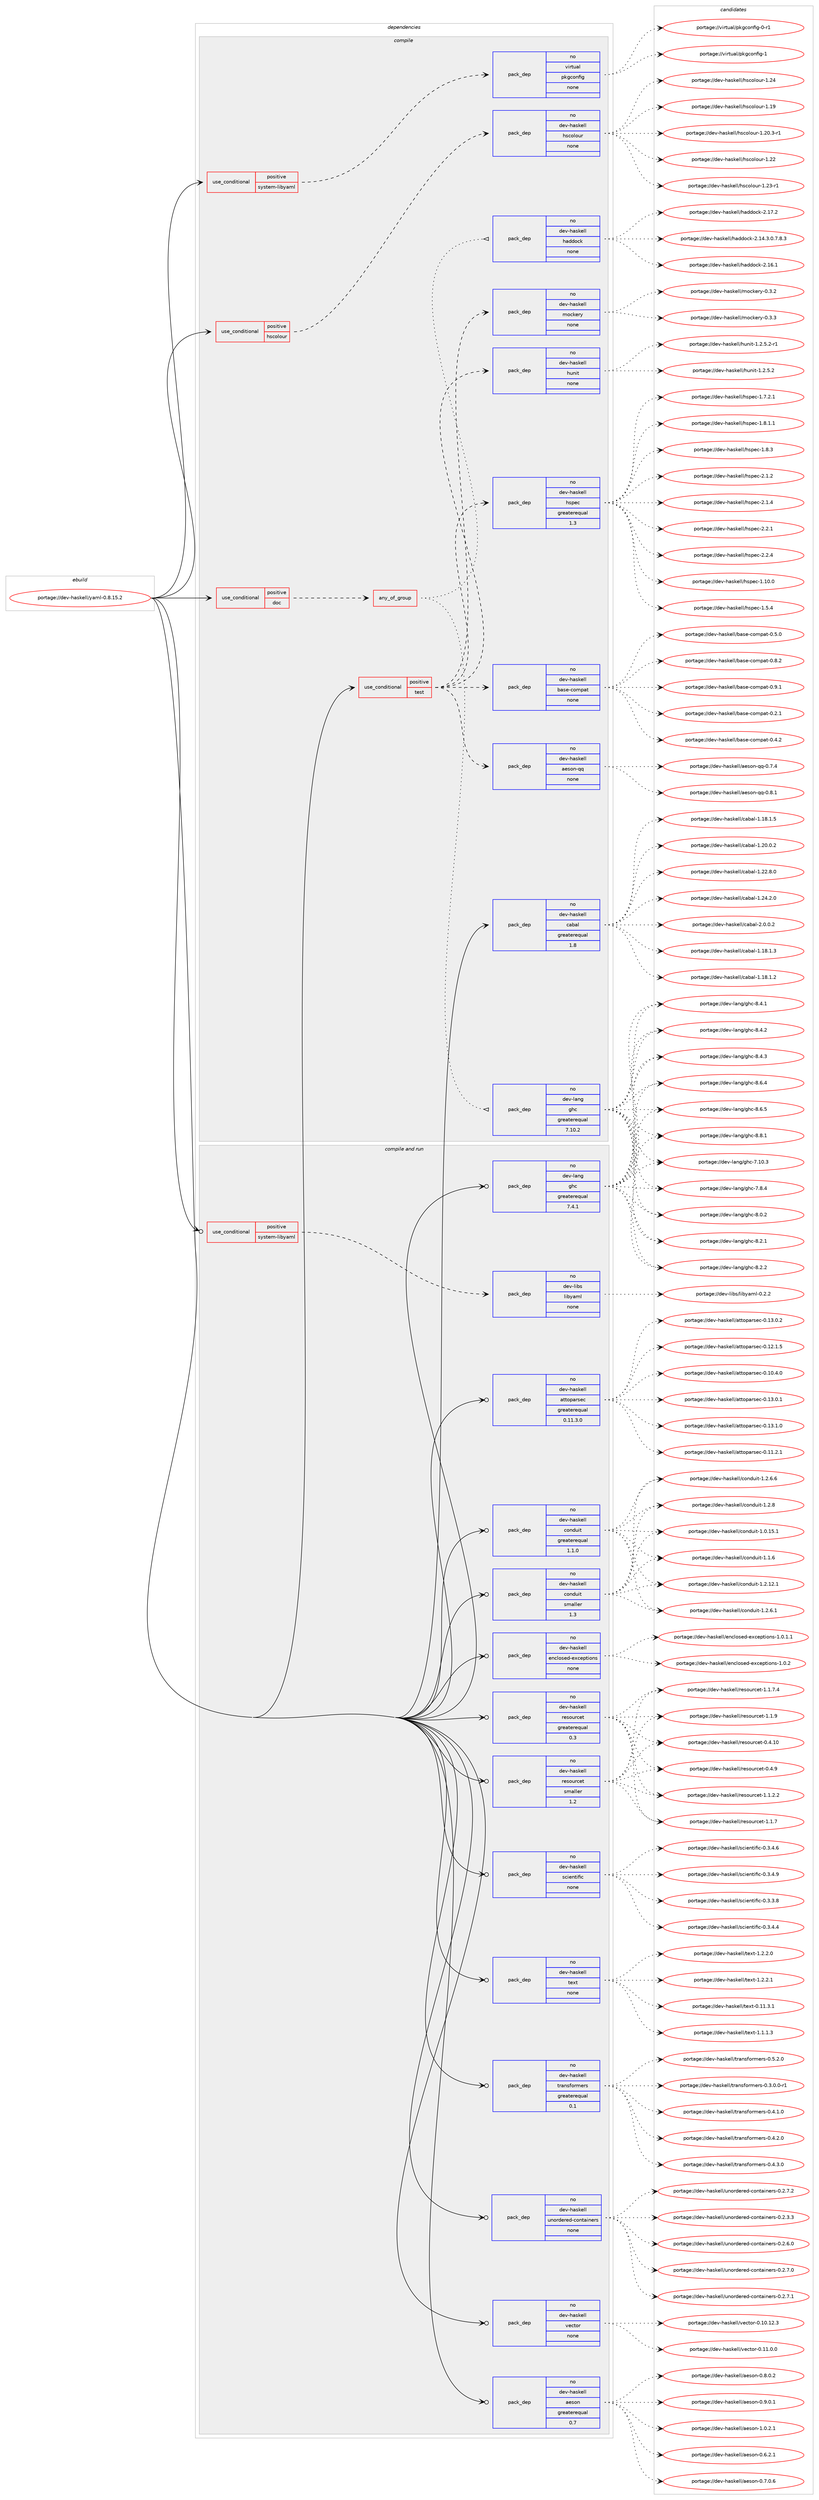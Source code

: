 digraph prolog {

# *************
# Graph options
# *************

newrank=true;
concentrate=true;
compound=true;
graph [rankdir=LR,fontname=Helvetica,fontsize=10,ranksep=1.5];#, ranksep=2.5, nodesep=0.2];
edge  [arrowhead=vee];
node  [fontname=Helvetica,fontsize=10];

# **********
# The ebuild
# **********

subgraph cluster_leftcol {
color=gray;
rank=same;
label=<<i>ebuild</i>>;
id [label="portage://dev-haskell/yaml-0.8.15.2", color=red, width=4, href="../dev-haskell/yaml-0.8.15.2.svg"];
}

# ****************
# The dependencies
# ****************

subgraph cluster_midcol {
color=gray;
label=<<i>dependencies</i>>;
subgraph cluster_compile {
fillcolor="#eeeeee";
style=filled;
label=<<i>compile</i>>;
subgraph cond17745 {
dependency84020 [label=<<TABLE BORDER="0" CELLBORDER="1" CELLSPACING="0" CELLPADDING="4"><TR><TD ROWSPAN="3" CELLPADDING="10">use_conditional</TD></TR><TR><TD>positive</TD></TR><TR><TD>doc</TD></TR></TABLE>>, shape=none, color=red];
subgraph any2603 {
dependency84021 [label=<<TABLE BORDER="0" CELLBORDER="1" CELLSPACING="0" CELLPADDING="4"><TR><TD CELLPADDING="10">any_of_group</TD></TR></TABLE>>, shape=none, color=red];subgraph pack63615 {
dependency84022 [label=<<TABLE BORDER="0" CELLBORDER="1" CELLSPACING="0" CELLPADDING="4" WIDTH="220"><TR><TD ROWSPAN="6" CELLPADDING="30">pack_dep</TD></TR><TR><TD WIDTH="110">no</TD></TR><TR><TD>dev-haskell</TD></TR><TR><TD>haddock</TD></TR><TR><TD>none</TD></TR><TR><TD></TD></TR></TABLE>>, shape=none, color=blue];
}
dependency84021:e -> dependency84022:w [weight=20,style="dotted",arrowhead="oinv"];
subgraph pack63616 {
dependency84023 [label=<<TABLE BORDER="0" CELLBORDER="1" CELLSPACING="0" CELLPADDING="4" WIDTH="220"><TR><TD ROWSPAN="6" CELLPADDING="30">pack_dep</TD></TR><TR><TD WIDTH="110">no</TD></TR><TR><TD>dev-lang</TD></TR><TR><TD>ghc</TD></TR><TR><TD>greaterequal</TD></TR><TR><TD>7.10.2</TD></TR></TABLE>>, shape=none, color=blue];
}
dependency84021:e -> dependency84023:w [weight=20,style="dotted",arrowhead="oinv"];
}
dependency84020:e -> dependency84021:w [weight=20,style="dashed",arrowhead="vee"];
}
id:e -> dependency84020:w [weight=20,style="solid",arrowhead="vee"];
subgraph cond17746 {
dependency84024 [label=<<TABLE BORDER="0" CELLBORDER="1" CELLSPACING="0" CELLPADDING="4"><TR><TD ROWSPAN="3" CELLPADDING="10">use_conditional</TD></TR><TR><TD>positive</TD></TR><TR><TD>hscolour</TD></TR></TABLE>>, shape=none, color=red];
subgraph pack63617 {
dependency84025 [label=<<TABLE BORDER="0" CELLBORDER="1" CELLSPACING="0" CELLPADDING="4" WIDTH="220"><TR><TD ROWSPAN="6" CELLPADDING="30">pack_dep</TD></TR><TR><TD WIDTH="110">no</TD></TR><TR><TD>dev-haskell</TD></TR><TR><TD>hscolour</TD></TR><TR><TD>none</TD></TR><TR><TD></TD></TR></TABLE>>, shape=none, color=blue];
}
dependency84024:e -> dependency84025:w [weight=20,style="dashed",arrowhead="vee"];
}
id:e -> dependency84024:w [weight=20,style="solid",arrowhead="vee"];
subgraph cond17747 {
dependency84026 [label=<<TABLE BORDER="0" CELLBORDER="1" CELLSPACING="0" CELLPADDING="4"><TR><TD ROWSPAN="3" CELLPADDING="10">use_conditional</TD></TR><TR><TD>positive</TD></TR><TR><TD>system-libyaml</TD></TR></TABLE>>, shape=none, color=red];
subgraph pack63618 {
dependency84027 [label=<<TABLE BORDER="0" CELLBORDER="1" CELLSPACING="0" CELLPADDING="4" WIDTH="220"><TR><TD ROWSPAN="6" CELLPADDING="30">pack_dep</TD></TR><TR><TD WIDTH="110">no</TD></TR><TR><TD>virtual</TD></TR><TR><TD>pkgconfig</TD></TR><TR><TD>none</TD></TR><TR><TD></TD></TR></TABLE>>, shape=none, color=blue];
}
dependency84026:e -> dependency84027:w [weight=20,style="dashed",arrowhead="vee"];
}
id:e -> dependency84026:w [weight=20,style="solid",arrowhead="vee"];
subgraph cond17748 {
dependency84028 [label=<<TABLE BORDER="0" CELLBORDER="1" CELLSPACING="0" CELLPADDING="4"><TR><TD ROWSPAN="3" CELLPADDING="10">use_conditional</TD></TR><TR><TD>positive</TD></TR><TR><TD>test</TD></TR></TABLE>>, shape=none, color=red];
subgraph pack63619 {
dependency84029 [label=<<TABLE BORDER="0" CELLBORDER="1" CELLSPACING="0" CELLPADDING="4" WIDTH="220"><TR><TD ROWSPAN="6" CELLPADDING="30">pack_dep</TD></TR><TR><TD WIDTH="110">no</TD></TR><TR><TD>dev-haskell</TD></TR><TR><TD>aeson-qq</TD></TR><TR><TD>none</TD></TR><TR><TD></TD></TR></TABLE>>, shape=none, color=blue];
}
dependency84028:e -> dependency84029:w [weight=20,style="dashed",arrowhead="vee"];
subgraph pack63620 {
dependency84030 [label=<<TABLE BORDER="0" CELLBORDER="1" CELLSPACING="0" CELLPADDING="4" WIDTH="220"><TR><TD ROWSPAN="6" CELLPADDING="30">pack_dep</TD></TR><TR><TD WIDTH="110">no</TD></TR><TR><TD>dev-haskell</TD></TR><TR><TD>base-compat</TD></TR><TR><TD>none</TD></TR><TR><TD></TD></TR></TABLE>>, shape=none, color=blue];
}
dependency84028:e -> dependency84030:w [weight=20,style="dashed",arrowhead="vee"];
subgraph pack63621 {
dependency84031 [label=<<TABLE BORDER="0" CELLBORDER="1" CELLSPACING="0" CELLPADDING="4" WIDTH="220"><TR><TD ROWSPAN="6" CELLPADDING="30">pack_dep</TD></TR><TR><TD WIDTH="110">no</TD></TR><TR><TD>dev-haskell</TD></TR><TR><TD>hspec</TD></TR><TR><TD>greaterequal</TD></TR><TR><TD>1.3</TD></TR></TABLE>>, shape=none, color=blue];
}
dependency84028:e -> dependency84031:w [weight=20,style="dashed",arrowhead="vee"];
subgraph pack63622 {
dependency84032 [label=<<TABLE BORDER="0" CELLBORDER="1" CELLSPACING="0" CELLPADDING="4" WIDTH="220"><TR><TD ROWSPAN="6" CELLPADDING="30">pack_dep</TD></TR><TR><TD WIDTH="110">no</TD></TR><TR><TD>dev-haskell</TD></TR><TR><TD>hunit</TD></TR><TR><TD>none</TD></TR><TR><TD></TD></TR></TABLE>>, shape=none, color=blue];
}
dependency84028:e -> dependency84032:w [weight=20,style="dashed",arrowhead="vee"];
subgraph pack63623 {
dependency84033 [label=<<TABLE BORDER="0" CELLBORDER="1" CELLSPACING="0" CELLPADDING="4" WIDTH="220"><TR><TD ROWSPAN="6" CELLPADDING="30">pack_dep</TD></TR><TR><TD WIDTH="110">no</TD></TR><TR><TD>dev-haskell</TD></TR><TR><TD>mockery</TD></TR><TR><TD>none</TD></TR><TR><TD></TD></TR></TABLE>>, shape=none, color=blue];
}
dependency84028:e -> dependency84033:w [weight=20,style="dashed",arrowhead="vee"];
}
id:e -> dependency84028:w [weight=20,style="solid",arrowhead="vee"];
subgraph pack63624 {
dependency84034 [label=<<TABLE BORDER="0" CELLBORDER="1" CELLSPACING="0" CELLPADDING="4" WIDTH="220"><TR><TD ROWSPAN="6" CELLPADDING="30">pack_dep</TD></TR><TR><TD WIDTH="110">no</TD></TR><TR><TD>dev-haskell</TD></TR><TR><TD>cabal</TD></TR><TR><TD>greaterequal</TD></TR><TR><TD>1.8</TD></TR></TABLE>>, shape=none, color=blue];
}
id:e -> dependency84034:w [weight=20,style="solid",arrowhead="vee"];
}
subgraph cluster_compileandrun {
fillcolor="#eeeeee";
style=filled;
label=<<i>compile and run</i>>;
subgraph cond17749 {
dependency84035 [label=<<TABLE BORDER="0" CELLBORDER="1" CELLSPACING="0" CELLPADDING="4"><TR><TD ROWSPAN="3" CELLPADDING="10">use_conditional</TD></TR><TR><TD>positive</TD></TR><TR><TD>system-libyaml</TD></TR></TABLE>>, shape=none, color=red];
subgraph pack63625 {
dependency84036 [label=<<TABLE BORDER="0" CELLBORDER="1" CELLSPACING="0" CELLPADDING="4" WIDTH="220"><TR><TD ROWSPAN="6" CELLPADDING="30">pack_dep</TD></TR><TR><TD WIDTH="110">no</TD></TR><TR><TD>dev-libs</TD></TR><TR><TD>libyaml</TD></TR><TR><TD>none</TD></TR><TR><TD></TD></TR></TABLE>>, shape=none, color=blue];
}
dependency84035:e -> dependency84036:w [weight=20,style="dashed",arrowhead="vee"];
}
id:e -> dependency84035:w [weight=20,style="solid",arrowhead="odotvee"];
subgraph pack63626 {
dependency84037 [label=<<TABLE BORDER="0" CELLBORDER="1" CELLSPACING="0" CELLPADDING="4" WIDTH="220"><TR><TD ROWSPAN="6" CELLPADDING="30">pack_dep</TD></TR><TR><TD WIDTH="110">no</TD></TR><TR><TD>dev-haskell</TD></TR><TR><TD>aeson</TD></TR><TR><TD>greaterequal</TD></TR><TR><TD>0.7</TD></TR></TABLE>>, shape=none, color=blue];
}
id:e -> dependency84037:w [weight=20,style="solid",arrowhead="odotvee"];
subgraph pack63627 {
dependency84038 [label=<<TABLE BORDER="0" CELLBORDER="1" CELLSPACING="0" CELLPADDING="4" WIDTH="220"><TR><TD ROWSPAN="6" CELLPADDING="30">pack_dep</TD></TR><TR><TD WIDTH="110">no</TD></TR><TR><TD>dev-haskell</TD></TR><TR><TD>attoparsec</TD></TR><TR><TD>greaterequal</TD></TR><TR><TD>0.11.3.0</TD></TR></TABLE>>, shape=none, color=blue];
}
id:e -> dependency84038:w [weight=20,style="solid",arrowhead="odotvee"];
subgraph pack63628 {
dependency84039 [label=<<TABLE BORDER="0" CELLBORDER="1" CELLSPACING="0" CELLPADDING="4" WIDTH="220"><TR><TD ROWSPAN="6" CELLPADDING="30">pack_dep</TD></TR><TR><TD WIDTH="110">no</TD></TR><TR><TD>dev-haskell</TD></TR><TR><TD>conduit</TD></TR><TR><TD>greaterequal</TD></TR><TR><TD>1.1.0</TD></TR></TABLE>>, shape=none, color=blue];
}
id:e -> dependency84039:w [weight=20,style="solid",arrowhead="odotvee"];
subgraph pack63629 {
dependency84040 [label=<<TABLE BORDER="0" CELLBORDER="1" CELLSPACING="0" CELLPADDING="4" WIDTH="220"><TR><TD ROWSPAN="6" CELLPADDING="30">pack_dep</TD></TR><TR><TD WIDTH="110">no</TD></TR><TR><TD>dev-haskell</TD></TR><TR><TD>conduit</TD></TR><TR><TD>smaller</TD></TR><TR><TD>1.3</TD></TR></TABLE>>, shape=none, color=blue];
}
id:e -> dependency84040:w [weight=20,style="solid",arrowhead="odotvee"];
subgraph pack63630 {
dependency84041 [label=<<TABLE BORDER="0" CELLBORDER="1" CELLSPACING="0" CELLPADDING="4" WIDTH="220"><TR><TD ROWSPAN="6" CELLPADDING="30">pack_dep</TD></TR><TR><TD WIDTH="110">no</TD></TR><TR><TD>dev-haskell</TD></TR><TR><TD>enclosed-exceptions</TD></TR><TR><TD>none</TD></TR><TR><TD></TD></TR></TABLE>>, shape=none, color=blue];
}
id:e -> dependency84041:w [weight=20,style="solid",arrowhead="odotvee"];
subgraph pack63631 {
dependency84042 [label=<<TABLE BORDER="0" CELLBORDER="1" CELLSPACING="0" CELLPADDING="4" WIDTH="220"><TR><TD ROWSPAN="6" CELLPADDING="30">pack_dep</TD></TR><TR><TD WIDTH="110">no</TD></TR><TR><TD>dev-haskell</TD></TR><TR><TD>resourcet</TD></TR><TR><TD>greaterequal</TD></TR><TR><TD>0.3</TD></TR></TABLE>>, shape=none, color=blue];
}
id:e -> dependency84042:w [weight=20,style="solid",arrowhead="odotvee"];
subgraph pack63632 {
dependency84043 [label=<<TABLE BORDER="0" CELLBORDER="1" CELLSPACING="0" CELLPADDING="4" WIDTH="220"><TR><TD ROWSPAN="6" CELLPADDING="30">pack_dep</TD></TR><TR><TD WIDTH="110">no</TD></TR><TR><TD>dev-haskell</TD></TR><TR><TD>resourcet</TD></TR><TR><TD>smaller</TD></TR><TR><TD>1.2</TD></TR></TABLE>>, shape=none, color=blue];
}
id:e -> dependency84043:w [weight=20,style="solid",arrowhead="odotvee"];
subgraph pack63633 {
dependency84044 [label=<<TABLE BORDER="0" CELLBORDER="1" CELLSPACING="0" CELLPADDING="4" WIDTH="220"><TR><TD ROWSPAN="6" CELLPADDING="30">pack_dep</TD></TR><TR><TD WIDTH="110">no</TD></TR><TR><TD>dev-haskell</TD></TR><TR><TD>scientific</TD></TR><TR><TD>none</TD></TR><TR><TD></TD></TR></TABLE>>, shape=none, color=blue];
}
id:e -> dependency84044:w [weight=20,style="solid",arrowhead="odotvee"];
subgraph pack63634 {
dependency84045 [label=<<TABLE BORDER="0" CELLBORDER="1" CELLSPACING="0" CELLPADDING="4" WIDTH="220"><TR><TD ROWSPAN="6" CELLPADDING="30">pack_dep</TD></TR><TR><TD WIDTH="110">no</TD></TR><TR><TD>dev-haskell</TD></TR><TR><TD>text</TD></TR><TR><TD>none</TD></TR><TR><TD></TD></TR></TABLE>>, shape=none, color=blue];
}
id:e -> dependency84045:w [weight=20,style="solid",arrowhead="odotvee"];
subgraph pack63635 {
dependency84046 [label=<<TABLE BORDER="0" CELLBORDER="1" CELLSPACING="0" CELLPADDING="4" WIDTH="220"><TR><TD ROWSPAN="6" CELLPADDING="30">pack_dep</TD></TR><TR><TD WIDTH="110">no</TD></TR><TR><TD>dev-haskell</TD></TR><TR><TD>transformers</TD></TR><TR><TD>greaterequal</TD></TR><TR><TD>0.1</TD></TR></TABLE>>, shape=none, color=blue];
}
id:e -> dependency84046:w [weight=20,style="solid",arrowhead="odotvee"];
subgraph pack63636 {
dependency84047 [label=<<TABLE BORDER="0" CELLBORDER="1" CELLSPACING="0" CELLPADDING="4" WIDTH="220"><TR><TD ROWSPAN="6" CELLPADDING="30">pack_dep</TD></TR><TR><TD WIDTH="110">no</TD></TR><TR><TD>dev-haskell</TD></TR><TR><TD>unordered-containers</TD></TR><TR><TD>none</TD></TR><TR><TD></TD></TR></TABLE>>, shape=none, color=blue];
}
id:e -> dependency84047:w [weight=20,style="solid",arrowhead="odotvee"];
subgraph pack63637 {
dependency84048 [label=<<TABLE BORDER="0" CELLBORDER="1" CELLSPACING="0" CELLPADDING="4" WIDTH="220"><TR><TD ROWSPAN="6" CELLPADDING="30">pack_dep</TD></TR><TR><TD WIDTH="110">no</TD></TR><TR><TD>dev-haskell</TD></TR><TR><TD>vector</TD></TR><TR><TD>none</TD></TR><TR><TD></TD></TR></TABLE>>, shape=none, color=blue];
}
id:e -> dependency84048:w [weight=20,style="solid",arrowhead="odotvee"];
subgraph pack63638 {
dependency84049 [label=<<TABLE BORDER="0" CELLBORDER="1" CELLSPACING="0" CELLPADDING="4" WIDTH="220"><TR><TD ROWSPAN="6" CELLPADDING="30">pack_dep</TD></TR><TR><TD WIDTH="110">no</TD></TR><TR><TD>dev-lang</TD></TR><TR><TD>ghc</TD></TR><TR><TD>greaterequal</TD></TR><TR><TD>7.4.1</TD></TR></TABLE>>, shape=none, color=blue];
}
id:e -> dependency84049:w [weight=20,style="solid",arrowhead="odotvee"];
}
subgraph cluster_run {
fillcolor="#eeeeee";
style=filled;
label=<<i>run</i>>;
}
}

# **************
# The candidates
# **************

subgraph cluster_choices {
rank=same;
color=gray;
label=<<i>candidates</i>>;

subgraph choice63615 {
color=black;
nodesep=1;
choiceportage1001011184510497115107101108108471049710010011199107455046495246514648465546564651 [label="portage://dev-haskell/haddock-2.14.3.0.7.8.3", color=red, width=4,href="../dev-haskell/haddock-2.14.3.0.7.8.3.svg"];
choiceportage100101118451049711510710110810847104971001001119910745504649544649 [label="portage://dev-haskell/haddock-2.16.1", color=red, width=4,href="../dev-haskell/haddock-2.16.1.svg"];
choiceportage100101118451049711510710110810847104971001001119910745504649554650 [label="portage://dev-haskell/haddock-2.17.2", color=red, width=4,href="../dev-haskell/haddock-2.17.2.svg"];
dependency84022:e -> choiceportage1001011184510497115107101108108471049710010011199107455046495246514648465546564651:w [style=dotted,weight="100"];
dependency84022:e -> choiceportage100101118451049711510710110810847104971001001119910745504649544649:w [style=dotted,weight="100"];
dependency84022:e -> choiceportage100101118451049711510710110810847104971001001119910745504649554650:w [style=dotted,weight="100"];
}
subgraph choice63616 {
color=black;
nodesep=1;
choiceportage1001011184510897110103471031049945554649484651 [label="portage://dev-lang/ghc-7.10.3", color=red, width=4,href="../dev-lang/ghc-7.10.3.svg"];
choiceportage10010111845108971101034710310499455546564652 [label="portage://dev-lang/ghc-7.8.4", color=red, width=4,href="../dev-lang/ghc-7.8.4.svg"];
choiceportage10010111845108971101034710310499455646484650 [label="portage://dev-lang/ghc-8.0.2", color=red, width=4,href="../dev-lang/ghc-8.0.2.svg"];
choiceportage10010111845108971101034710310499455646504649 [label="portage://dev-lang/ghc-8.2.1", color=red, width=4,href="../dev-lang/ghc-8.2.1.svg"];
choiceportage10010111845108971101034710310499455646504650 [label="portage://dev-lang/ghc-8.2.2", color=red, width=4,href="../dev-lang/ghc-8.2.2.svg"];
choiceportage10010111845108971101034710310499455646524649 [label="portage://dev-lang/ghc-8.4.1", color=red, width=4,href="../dev-lang/ghc-8.4.1.svg"];
choiceportage10010111845108971101034710310499455646524650 [label="portage://dev-lang/ghc-8.4.2", color=red, width=4,href="../dev-lang/ghc-8.4.2.svg"];
choiceportage10010111845108971101034710310499455646524651 [label="portage://dev-lang/ghc-8.4.3", color=red, width=4,href="../dev-lang/ghc-8.4.3.svg"];
choiceportage10010111845108971101034710310499455646544652 [label="portage://dev-lang/ghc-8.6.4", color=red, width=4,href="../dev-lang/ghc-8.6.4.svg"];
choiceportage10010111845108971101034710310499455646544653 [label="portage://dev-lang/ghc-8.6.5", color=red, width=4,href="../dev-lang/ghc-8.6.5.svg"];
choiceportage10010111845108971101034710310499455646564649 [label="portage://dev-lang/ghc-8.8.1", color=red, width=4,href="../dev-lang/ghc-8.8.1.svg"];
dependency84023:e -> choiceportage1001011184510897110103471031049945554649484651:w [style=dotted,weight="100"];
dependency84023:e -> choiceportage10010111845108971101034710310499455546564652:w [style=dotted,weight="100"];
dependency84023:e -> choiceportage10010111845108971101034710310499455646484650:w [style=dotted,weight="100"];
dependency84023:e -> choiceportage10010111845108971101034710310499455646504649:w [style=dotted,weight="100"];
dependency84023:e -> choiceportage10010111845108971101034710310499455646504650:w [style=dotted,weight="100"];
dependency84023:e -> choiceportage10010111845108971101034710310499455646524649:w [style=dotted,weight="100"];
dependency84023:e -> choiceportage10010111845108971101034710310499455646524650:w [style=dotted,weight="100"];
dependency84023:e -> choiceportage10010111845108971101034710310499455646524651:w [style=dotted,weight="100"];
dependency84023:e -> choiceportage10010111845108971101034710310499455646544652:w [style=dotted,weight="100"];
dependency84023:e -> choiceportage10010111845108971101034710310499455646544653:w [style=dotted,weight="100"];
dependency84023:e -> choiceportage10010111845108971101034710310499455646564649:w [style=dotted,weight="100"];
}
subgraph choice63617 {
color=black;
nodesep=1;
choiceportage100101118451049711510710110810847104115991111081111171144549464957 [label="portage://dev-haskell/hscolour-1.19", color=red, width=4,href="../dev-haskell/hscolour-1.19.svg"];
choiceportage10010111845104971151071011081084710411599111108111117114454946504846514511449 [label="portage://dev-haskell/hscolour-1.20.3-r1", color=red, width=4,href="../dev-haskell/hscolour-1.20.3-r1.svg"];
choiceportage100101118451049711510710110810847104115991111081111171144549465050 [label="portage://dev-haskell/hscolour-1.22", color=red, width=4,href="../dev-haskell/hscolour-1.22.svg"];
choiceportage1001011184510497115107101108108471041159911110811111711445494650514511449 [label="portage://dev-haskell/hscolour-1.23-r1", color=red, width=4,href="../dev-haskell/hscolour-1.23-r1.svg"];
choiceportage100101118451049711510710110810847104115991111081111171144549465052 [label="portage://dev-haskell/hscolour-1.24", color=red, width=4,href="../dev-haskell/hscolour-1.24.svg"];
dependency84025:e -> choiceportage100101118451049711510710110810847104115991111081111171144549464957:w [style=dotted,weight="100"];
dependency84025:e -> choiceportage10010111845104971151071011081084710411599111108111117114454946504846514511449:w [style=dotted,weight="100"];
dependency84025:e -> choiceportage100101118451049711510710110810847104115991111081111171144549465050:w [style=dotted,weight="100"];
dependency84025:e -> choiceportage1001011184510497115107101108108471041159911110811111711445494650514511449:w [style=dotted,weight="100"];
dependency84025:e -> choiceportage100101118451049711510710110810847104115991111081111171144549465052:w [style=dotted,weight="100"];
}
subgraph choice63618 {
color=black;
nodesep=1;
choiceportage11810511411611797108471121071039911111010210510345484511449 [label="portage://virtual/pkgconfig-0-r1", color=red, width=4,href="../virtual/pkgconfig-0-r1.svg"];
choiceportage1181051141161179710847112107103991111101021051034549 [label="portage://virtual/pkgconfig-1", color=red, width=4,href="../virtual/pkgconfig-1.svg"];
dependency84027:e -> choiceportage11810511411611797108471121071039911111010210510345484511449:w [style=dotted,weight="100"];
dependency84027:e -> choiceportage1181051141161179710847112107103991111101021051034549:w [style=dotted,weight="100"];
}
subgraph choice63619 {
color=black;
nodesep=1;
choiceportage1001011184510497115107101108108479710111511111045113113454846554652 [label="portage://dev-haskell/aeson-qq-0.7.4", color=red, width=4,href="../dev-haskell/aeson-qq-0.7.4.svg"];
choiceportage1001011184510497115107101108108479710111511111045113113454846564649 [label="portage://dev-haskell/aeson-qq-0.8.1", color=red, width=4,href="../dev-haskell/aeson-qq-0.8.1.svg"];
dependency84029:e -> choiceportage1001011184510497115107101108108479710111511111045113113454846554652:w [style=dotted,weight="100"];
dependency84029:e -> choiceportage1001011184510497115107101108108479710111511111045113113454846564649:w [style=dotted,weight="100"];
}
subgraph choice63620 {
color=black;
nodesep=1;
choiceportage1001011184510497115107101108108479897115101459911110911297116454846504649 [label="portage://dev-haskell/base-compat-0.2.1", color=red, width=4,href="../dev-haskell/base-compat-0.2.1.svg"];
choiceportage1001011184510497115107101108108479897115101459911110911297116454846524650 [label="portage://dev-haskell/base-compat-0.4.2", color=red, width=4,href="../dev-haskell/base-compat-0.4.2.svg"];
choiceportage1001011184510497115107101108108479897115101459911110911297116454846534648 [label="portage://dev-haskell/base-compat-0.5.0", color=red, width=4,href="../dev-haskell/base-compat-0.5.0.svg"];
choiceportage1001011184510497115107101108108479897115101459911110911297116454846564650 [label="portage://dev-haskell/base-compat-0.8.2", color=red, width=4,href="../dev-haskell/base-compat-0.8.2.svg"];
choiceportage1001011184510497115107101108108479897115101459911110911297116454846574649 [label="portage://dev-haskell/base-compat-0.9.1", color=red, width=4,href="../dev-haskell/base-compat-0.9.1.svg"];
dependency84030:e -> choiceportage1001011184510497115107101108108479897115101459911110911297116454846504649:w [style=dotted,weight="100"];
dependency84030:e -> choiceportage1001011184510497115107101108108479897115101459911110911297116454846524650:w [style=dotted,weight="100"];
dependency84030:e -> choiceportage1001011184510497115107101108108479897115101459911110911297116454846534648:w [style=dotted,weight="100"];
dependency84030:e -> choiceportage1001011184510497115107101108108479897115101459911110911297116454846564650:w [style=dotted,weight="100"];
dependency84030:e -> choiceportage1001011184510497115107101108108479897115101459911110911297116454846574649:w [style=dotted,weight="100"];
}
subgraph choice63621 {
color=black;
nodesep=1;
choiceportage1001011184510497115107101108108471041151121019945494649484648 [label="portage://dev-haskell/hspec-1.10.0", color=red, width=4,href="../dev-haskell/hspec-1.10.0.svg"];
choiceportage10010111845104971151071011081084710411511210199454946534652 [label="portage://dev-haskell/hspec-1.5.4", color=red, width=4,href="../dev-haskell/hspec-1.5.4.svg"];
choiceportage100101118451049711510710110810847104115112101994549465546504649 [label="portage://dev-haskell/hspec-1.7.2.1", color=red, width=4,href="../dev-haskell/hspec-1.7.2.1.svg"];
choiceportage100101118451049711510710110810847104115112101994549465646494649 [label="portage://dev-haskell/hspec-1.8.1.1", color=red, width=4,href="../dev-haskell/hspec-1.8.1.1.svg"];
choiceportage10010111845104971151071011081084710411511210199454946564651 [label="portage://dev-haskell/hspec-1.8.3", color=red, width=4,href="../dev-haskell/hspec-1.8.3.svg"];
choiceportage10010111845104971151071011081084710411511210199455046494650 [label="portage://dev-haskell/hspec-2.1.2", color=red, width=4,href="../dev-haskell/hspec-2.1.2.svg"];
choiceportage10010111845104971151071011081084710411511210199455046494652 [label="portage://dev-haskell/hspec-2.1.4", color=red, width=4,href="../dev-haskell/hspec-2.1.4.svg"];
choiceportage10010111845104971151071011081084710411511210199455046504649 [label="portage://dev-haskell/hspec-2.2.1", color=red, width=4,href="../dev-haskell/hspec-2.2.1.svg"];
choiceportage10010111845104971151071011081084710411511210199455046504652 [label="portage://dev-haskell/hspec-2.2.4", color=red, width=4,href="../dev-haskell/hspec-2.2.4.svg"];
dependency84031:e -> choiceportage1001011184510497115107101108108471041151121019945494649484648:w [style=dotted,weight="100"];
dependency84031:e -> choiceportage10010111845104971151071011081084710411511210199454946534652:w [style=dotted,weight="100"];
dependency84031:e -> choiceportage100101118451049711510710110810847104115112101994549465546504649:w [style=dotted,weight="100"];
dependency84031:e -> choiceportage100101118451049711510710110810847104115112101994549465646494649:w [style=dotted,weight="100"];
dependency84031:e -> choiceportage10010111845104971151071011081084710411511210199454946564651:w [style=dotted,weight="100"];
dependency84031:e -> choiceportage10010111845104971151071011081084710411511210199455046494650:w [style=dotted,weight="100"];
dependency84031:e -> choiceportage10010111845104971151071011081084710411511210199455046494652:w [style=dotted,weight="100"];
dependency84031:e -> choiceportage10010111845104971151071011081084710411511210199455046504649:w [style=dotted,weight="100"];
dependency84031:e -> choiceportage10010111845104971151071011081084710411511210199455046504652:w [style=dotted,weight="100"];
}
subgraph choice63622 {
color=black;
nodesep=1;
choiceportage1001011184510497115107101108108471041171101051164549465046534650 [label="portage://dev-haskell/hunit-1.2.5.2", color=red, width=4,href="../dev-haskell/hunit-1.2.5.2.svg"];
choiceportage10010111845104971151071011081084710411711010511645494650465346504511449 [label="portage://dev-haskell/hunit-1.2.5.2-r1", color=red, width=4,href="../dev-haskell/hunit-1.2.5.2-r1.svg"];
dependency84032:e -> choiceportage1001011184510497115107101108108471041171101051164549465046534650:w [style=dotted,weight="100"];
dependency84032:e -> choiceportage10010111845104971151071011081084710411711010511645494650465346504511449:w [style=dotted,weight="100"];
}
subgraph choice63623 {
color=black;
nodesep=1;
choiceportage10010111845104971151071011081084710911199107101114121454846514650 [label="portage://dev-haskell/mockery-0.3.2", color=red, width=4,href="../dev-haskell/mockery-0.3.2.svg"];
choiceportage10010111845104971151071011081084710911199107101114121454846514651 [label="portage://dev-haskell/mockery-0.3.3", color=red, width=4,href="../dev-haskell/mockery-0.3.3.svg"];
dependency84033:e -> choiceportage10010111845104971151071011081084710911199107101114121454846514650:w [style=dotted,weight="100"];
dependency84033:e -> choiceportage10010111845104971151071011081084710911199107101114121454846514651:w [style=dotted,weight="100"];
}
subgraph choice63624 {
color=black;
nodesep=1;
choiceportage10010111845104971151071011081084799979897108454946495646494650 [label="portage://dev-haskell/cabal-1.18.1.2", color=red, width=4,href="../dev-haskell/cabal-1.18.1.2.svg"];
choiceportage10010111845104971151071011081084799979897108454946495646494651 [label="portage://dev-haskell/cabal-1.18.1.3", color=red, width=4,href="../dev-haskell/cabal-1.18.1.3.svg"];
choiceportage10010111845104971151071011081084799979897108454946495646494653 [label="portage://dev-haskell/cabal-1.18.1.5", color=red, width=4,href="../dev-haskell/cabal-1.18.1.5.svg"];
choiceportage10010111845104971151071011081084799979897108454946504846484650 [label="portage://dev-haskell/cabal-1.20.0.2", color=red, width=4,href="../dev-haskell/cabal-1.20.0.2.svg"];
choiceportage10010111845104971151071011081084799979897108454946505046564648 [label="portage://dev-haskell/cabal-1.22.8.0", color=red, width=4,href="../dev-haskell/cabal-1.22.8.0.svg"];
choiceportage10010111845104971151071011081084799979897108454946505246504648 [label="portage://dev-haskell/cabal-1.24.2.0", color=red, width=4,href="../dev-haskell/cabal-1.24.2.0.svg"];
choiceportage100101118451049711510710110810847999798971084550464846484650 [label="portage://dev-haskell/cabal-2.0.0.2", color=red, width=4,href="../dev-haskell/cabal-2.0.0.2.svg"];
dependency84034:e -> choiceportage10010111845104971151071011081084799979897108454946495646494650:w [style=dotted,weight="100"];
dependency84034:e -> choiceportage10010111845104971151071011081084799979897108454946495646494651:w [style=dotted,weight="100"];
dependency84034:e -> choiceportage10010111845104971151071011081084799979897108454946495646494653:w [style=dotted,weight="100"];
dependency84034:e -> choiceportage10010111845104971151071011081084799979897108454946504846484650:w [style=dotted,weight="100"];
dependency84034:e -> choiceportage10010111845104971151071011081084799979897108454946505046564648:w [style=dotted,weight="100"];
dependency84034:e -> choiceportage10010111845104971151071011081084799979897108454946505246504648:w [style=dotted,weight="100"];
dependency84034:e -> choiceportage100101118451049711510710110810847999798971084550464846484650:w [style=dotted,weight="100"];
}
subgraph choice63625 {
color=black;
nodesep=1;
choiceportage1001011184510810598115471081059812197109108454846504650 [label="portage://dev-libs/libyaml-0.2.2", color=red, width=4,href="../dev-libs/libyaml-0.2.2.svg"];
dependency84036:e -> choiceportage1001011184510810598115471081059812197109108454846504650:w [style=dotted,weight="100"];
}
subgraph choice63626 {
color=black;
nodesep=1;
choiceportage100101118451049711510710110810847971011151111104548465446504649 [label="portage://dev-haskell/aeson-0.6.2.1", color=red, width=4,href="../dev-haskell/aeson-0.6.2.1.svg"];
choiceportage100101118451049711510710110810847971011151111104548465546484654 [label="portage://dev-haskell/aeson-0.7.0.6", color=red, width=4,href="../dev-haskell/aeson-0.7.0.6.svg"];
choiceportage100101118451049711510710110810847971011151111104548465646484650 [label="portage://dev-haskell/aeson-0.8.0.2", color=red, width=4,href="../dev-haskell/aeson-0.8.0.2.svg"];
choiceportage100101118451049711510710110810847971011151111104548465746484649 [label="portage://dev-haskell/aeson-0.9.0.1", color=red, width=4,href="../dev-haskell/aeson-0.9.0.1.svg"];
choiceportage100101118451049711510710110810847971011151111104549464846504649 [label="portage://dev-haskell/aeson-1.0.2.1", color=red, width=4,href="../dev-haskell/aeson-1.0.2.1.svg"];
dependency84037:e -> choiceportage100101118451049711510710110810847971011151111104548465446504649:w [style=dotted,weight="100"];
dependency84037:e -> choiceportage100101118451049711510710110810847971011151111104548465546484654:w [style=dotted,weight="100"];
dependency84037:e -> choiceportage100101118451049711510710110810847971011151111104548465646484650:w [style=dotted,weight="100"];
dependency84037:e -> choiceportage100101118451049711510710110810847971011151111104548465746484649:w [style=dotted,weight="100"];
dependency84037:e -> choiceportage100101118451049711510710110810847971011151111104549464846504649:w [style=dotted,weight="100"];
}
subgraph choice63627 {
color=black;
nodesep=1;
choiceportage100101118451049711510710110810847971161161111129711411510199454846494846524648 [label="portage://dev-haskell/attoparsec-0.10.4.0", color=red, width=4,href="../dev-haskell/attoparsec-0.10.4.0.svg"];
choiceportage100101118451049711510710110810847971161161111129711411510199454846494946504649 [label="portage://dev-haskell/attoparsec-0.11.2.1", color=red, width=4,href="../dev-haskell/attoparsec-0.11.2.1.svg"];
choiceportage100101118451049711510710110810847971161161111129711411510199454846495046494653 [label="portage://dev-haskell/attoparsec-0.12.1.5", color=red, width=4,href="../dev-haskell/attoparsec-0.12.1.5.svg"];
choiceportage100101118451049711510710110810847971161161111129711411510199454846495146484649 [label="portage://dev-haskell/attoparsec-0.13.0.1", color=red, width=4,href="../dev-haskell/attoparsec-0.13.0.1.svg"];
choiceportage100101118451049711510710110810847971161161111129711411510199454846495146484650 [label="portage://dev-haskell/attoparsec-0.13.0.2", color=red, width=4,href="../dev-haskell/attoparsec-0.13.0.2.svg"];
choiceportage100101118451049711510710110810847971161161111129711411510199454846495146494648 [label="portage://dev-haskell/attoparsec-0.13.1.0", color=red, width=4,href="../dev-haskell/attoparsec-0.13.1.0.svg"];
dependency84038:e -> choiceportage100101118451049711510710110810847971161161111129711411510199454846494846524648:w [style=dotted,weight="100"];
dependency84038:e -> choiceportage100101118451049711510710110810847971161161111129711411510199454846494946504649:w [style=dotted,weight="100"];
dependency84038:e -> choiceportage100101118451049711510710110810847971161161111129711411510199454846495046494653:w [style=dotted,weight="100"];
dependency84038:e -> choiceportage100101118451049711510710110810847971161161111129711411510199454846495146484649:w [style=dotted,weight="100"];
dependency84038:e -> choiceportage100101118451049711510710110810847971161161111129711411510199454846495146484650:w [style=dotted,weight="100"];
dependency84038:e -> choiceportage100101118451049711510710110810847971161161111129711411510199454846495146494648:w [style=dotted,weight="100"];
}
subgraph choice63628 {
color=black;
nodesep=1;
choiceportage10010111845104971151071011081084799111110100117105116454946484649534649 [label="portage://dev-haskell/conduit-1.0.15.1", color=red, width=4,href="../dev-haskell/conduit-1.0.15.1.svg"];
choiceportage10010111845104971151071011081084799111110100117105116454946494654 [label="portage://dev-haskell/conduit-1.1.6", color=red, width=4,href="../dev-haskell/conduit-1.1.6.svg"];
choiceportage10010111845104971151071011081084799111110100117105116454946504649504649 [label="portage://dev-haskell/conduit-1.2.12.1", color=red, width=4,href="../dev-haskell/conduit-1.2.12.1.svg"];
choiceportage100101118451049711510710110810847991111101001171051164549465046544649 [label="portage://dev-haskell/conduit-1.2.6.1", color=red, width=4,href="../dev-haskell/conduit-1.2.6.1.svg"];
choiceportage100101118451049711510710110810847991111101001171051164549465046544654 [label="portage://dev-haskell/conduit-1.2.6.6", color=red, width=4,href="../dev-haskell/conduit-1.2.6.6.svg"];
choiceportage10010111845104971151071011081084799111110100117105116454946504656 [label="portage://dev-haskell/conduit-1.2.8", color=red, width=4,href="../dev-haskell/conduit-1.2.8.svg"];
dependency84039:e -> choiceportage10010111845104971151071011081084799111110100117105116454946484649534649:w [style=dotted,weight="100"];
dependency84039:e -> choiceportage10010111845104971151071011081084799111110100117105116454946494654:w [style=dotted,weight="100"];
dependency84039:e -> choiceportage10010111845104971151071011081084799111110100117105116454946504649504649:w [style=dotted,weight="100"];
dependency84039:e -> choiceportage100101118451049711510710110810847991111101001171051164549465046544649:w [style=dotted,weight="100"];
dependency84039:e -> choiceportage100101118451049711510710110810847991111101001171051164549465046544654:w [style=dotted,weight="100"];
dependency84039:e -> choiceportage10010111845104971151071011081084799111110100117105116454946504656:w [style=dotted,weight="100"];
}
subgraph choice63629 {
color=black;
nodesep=1;
choiceportage10010111845104971151071011081084799111110100117105116454946484649534649 [label="portage://dev-haskell/conduit-1.0.15.1", color=red, width=4,href="../dev-haskell/conduit-1.0.15.1.svg"];
choiceportage10010111845104971151071011081084799111110100117105116454946494654 [label="portage://dev-haskell/conduit-1.1.6", color=red, width=4,href="../dev-haskell/conduit-1.1.6.svg"];
choiceportage10010111845104971151071011081084799111110100117105116454946504649504649 [label="portage://dev-haskell/conduit-1.2.12.1", color=red, width=4,href="../dev-haskell/conduit-1.2.12.1.svg"];
choiceportage100101118451049711510710110810847991111101001171051164549465046544649 [label="portage://dev-haskell/conduit-1.2.6.1", color=red, width=4,href="../dev-haskell/conduit-1.2.6.1.svg"];
choiceportage100101118451049711510710110810847991111101001171051164549465046544654 [label="portage://dev-haskell/conduit-1.2.6.6", color=red, width=4,href="../dev-haskell/conduit-1.2.6.6.svg"];
choiceportage10010111845104971151071011081084799111110100117105116454946504656 [label="portage://dev-haskell/conduit-1.2.8", color=red, width=4,href="../dev-haskell/conduit-1.2.8.svg"];
dependency84040:e -> choiceportage10010111845104971151071011081084799111110100117105116454946484649534649:w [style=dotted,weight="100"];
dependency84040:e -> choiceportage10010111845104971151071011081084799111110100117105116454946494654:w [style=dotted,weight="100"];
dependency84040:e -> choiceportage10010111845104971151071011081084799111110100117105116454946504649504649:w [style=dotted,weight="100"];
dependency84040:e -> choiceportage100101118451049711510710110810847991111101001171051164549465046544649:w [style=dotted,weight="100"];
dependency84040:e -> choiceportage100101118451049711510710110810847991111101001171051164549465046544654:w [style=dotted,weight="100"];
dependency84040:e -> choiceportage10010111845104971151071011081084799111110100117105116454946504656:w [style=dotted,weight="100"];
}
subgraph choice63630 {
color=black;
nodesep=1;
choiceportage1001011184510497115107101108108471011109910811111510110045101120991011121161051111101154549464846494649 [label="portage://dev-haskell/enclosed-exceptions-1.0.1.1", color=red, width=4,href="../dev-haskell/enclosed-exceptions-1.0.1.1.svg"];
choiceportage100101118451049711510710110810847101110991081111151011004510112099101112116105111110115454946484650 [label="portage://dev-haskell/enclosed-exceptions-1.0.2", color=red, width=4,href="../dev-haskell/enclosed-exceptions-1.0.2.svg"];
dependency84041:e -> choiceportage1001011184510497115107101108108471011109910811111510110045101120991011121161051111101154549464846494649:w [style=dotted,weight="100"];
dependency84041:e -> choiceportage100101118451049711510710110810847101110991081111151011004510112099101112116105111110115454946484650:w [style=dotted,weight="100"];
}
subgraph choice63631 {
color=black;
nodesep=1;
choiceportage1001011184510497115107101108108471141011151111171149910111645484652464948 [label="portage://dev-haskell/resourcet-0.4.10", color=red, width=4,href="../dev-haskell/resourcet-0.4.10.svg"];
choiceportage10010111845104971151071011081084711410111511111711499101116454846524657 [label="portage://dev-haskell/resourcet-0.4.9", color=red, width=4,href="../dev-haskell/resourcet-0.4.9.svg"];
choiceportage100101118451049711510710110810847114101115111117114991011164549464946504650 [label="portage://dev-haskell/resourcet-1.1.2.2", color=red, width=4,href="../dev-haskell/resourcet-1.1.2.2.svg"];
choiceportage10010111845104971151071011081084711410111511111711499101116454946494655 [label="portage://dev-haskell/resourcet-1.1.7", color=red, width=4,href="../dev-haskell/resourcet-1.1.7.svg"];
choiceportage100101118451049711510710110810847114101115111117114991011164549464946554652 [label="portage://dev-haskell/resourcet-1.1.7.4", color=red, width=4,href="../dev-haskell/resourcet-1.1.7.4.svg"];
choiceportage10010111845104971151071011081084711410111511111711499101116454946494657 [label="portage://dev-haskell/resourcet-1.1.9", color=red, width=4,href="../dev-haskell/resourcet-1.1.9.svg"];
dependency84042:e -> choiceportage1001011184510497115107101108108471141011151111171149910111645484652464948:w [style=dotted,weight="100"];
dependency84042:e -> choiceportage10010111845104971151071011081084711410111511111711499101116454846524657:w [style=dotted,weight="100"];
dependency84042:e -> choiceportage100101118451049711510710110810847114101115111117114991011164549464946504650:w [style=dotted,weight="100"];
dependency84042:e -> choiceportage10010111845104971151071011081084711410111511111711499101116454946494655:w [style=dotted,weight="100"];
dependency84042:e -> choiceportage100101118451049711510710110810847114101115111117114991011164549464946554652:w [style=dotted,weight="100"];
dependency84042:e -> choiceportage10010111845104971151071011081084711410111511111711499101116454946494657:w [style=dotted,weight="100"];
}
subgraph choice63632 {
color=black;
nodesep=1;
choiceportage1001011184510497115107101108108471141011151111171149910111645484652464948 [label="portage://dev-haskell/resourcet-0.4.10", color=red, width=4,href="../dev-haskell/resourcet-0.4.10.svg"];
choiceportage10010111845104971151071011081084711410111511111711499101116454846524657 [label="portage://dev-haskell/resourcet-0.4.9", color=red, width=4,href="../dev-haskell/resourcet-0.4.9.svg"];
choiceportage100101118451049711510710110810847114101115111117114991011164549464946504650 [label="portage://dev-haskell/resourcet-1.1.2.2", color=red, width=4,href="../dev-haskell/resourcet-1.1.2.2.svg"];
choiceportage10010111845104971151071011081084711410111511111711499101116454946494655 [label="portage://dev-haskell/resourcet-1.1.7", color=red, width=4,href="../dev-haskell/resourcet-1.1.7.svg"];
choiceportage100101118451049711510710110810847114101115111117114991011164549464946554652 [label="portage://dev-haskell/resourcet-1.1.7.4", color=red, width=4,href="../dev-haskell/resourcet-1.1.7.4.svg"];
choiceportage10010111845104971151071011081084711410111511111711499101116454946494657 [label="portage://dev-haskell/resourcet-1.1.9", color=red, width=4,href="../dev-haskell/resourcet-1.1.9.svg"];
dependency84043:e -> choiceportage1001011184510497115107101108108471141011151111171149910111645484652464948:w [style=dotted,weight="100"];
dependency84043:e -> choiceportage10010111845104971151071011081084711410111511111711499101116454846524657:w [style=dotted,weight="100"];
dependency84043:e -> choiceportage100101118451049711510710110810847114101115111117114991011164549464946504650:w [style=dotted,weight="100"];
dependency84043:e -> choiceportage10010111845104971151071011081084711410111511111711499101116454946494655:w [style=dotted,weight="100"];
dependency84043:e -> choiceportage100101118451049711510710110810847114101115111117114991011164549464946554652:w [style=dotted,weight="100"];
dependency84043:e -> choiceportage10010111845104971151071011081084711410111511111711499101116454946494657:w [style=dotted,weight="100"];
}
subgraph choice63633 {
color=black;
nodesep=1;
choiceportage10010111845104971151071011081084711599105101110116105102105994548465146514656 [label="portage://dev-haskell/scientific-0.3.3.8", color=red, width=4,href="../dev-haskell/scientific-0.3.3.8.svg"];
choiceportage10010111845104971151071011081084711599105101110116105102105994548465146524652 [label="portage://dev-haskell/scientific-0.3.4.4", color=red, width=4,href="../dev-haskell/scientific-0.3.4.4.svg"];
choiceportage10010111845104971151071011081084711599105101110116105102105994548465146524654 [label="portage://dev-haskell/scientific-0.3.4.6", color=red, width=4,href="../dev-haskell/scientific-0.3.4.6.svg"];
choiceportage10010111845104971151071011081084711599105101110116105102105994548465146524657 [label="portage://dev-haskell/scientific-0.3.4.9", color=red, width=4,href="../dev-haskell/scientific-0.3.4.9.svg"];
dependency84044:e -> choiceportage10010111845104971151071011081084711599105101110116105102105994548465146514656:w [style=dotted,weight="100"];
dependency84044:e -> choiceportage10010111845104971151071011081084711599105101110116105102105994548465146524652:w [style=dotted,weight="100"];
dependency84044:e -> choiceportage10010111845104971151071011081084711599105101110116105102105994548465146524654:w [style=dotted,weight="100"];
dependency84044:e -> choiceportage10010111845104971151071011081084711599105101110116105102105994548465146524657:w [style=dotted,weight="100"];
}
subgraph choice63634 {
color=black;
nodesep=1;
choiceportage100101118451049711510710110810847116101120116454846494946514649 [label="portage://dev-haskell/text-0.11.3.1", color=red, width=4,href="../dev-haskell/text-0.11.3.1.svg"];
choiceportage1001011184510497115107101108108471161011201164549464946494651 [label="portage://dev-haskell/text-1.1.1.3", color=red, width=4,href="../dev-haskell/text-1.1.1.3.svg"];
choiceportage1001011184510497115107101108108471161011201164549465046504648 [label="portage://dev-haskell/text-1.2.2.0", color=red, width=4,href="../dev-haskell/text-1.2.2.0.svg"];
choiceportage1001011184510497115107101108108471161011201164549465046504649 [label="portage://dev-haskell/text-1.2.2.1", color=red, width=4,href="../dev-haskell/text-1.2.2.1.svg"];
dependency84045:e -> choiceportage100101118451049711510710110810847116101120116454846494946514649:w [style=dotted,weight="100"];
dependency84045:e -> choiceportage1001011184510497115107101108108471161011201164549464946494651:w [style=dotted,weight="100"];
dependency84045:e -> choiceportage1001011184510497115107101108108471161011201164549465046504648:w [style=dotted,weight="100"];
dependency84045:e -> choiceportage1001011184510497115107101108108471161011201164549465046504649:w [style=dotted,weight="100"];
}
subgraph choice63635 {
color=black;
nodesep=1;
choiceportage1001011184510497115107101108108471161149711011510211111410910111411545484651464846484511449 [label="portage://dev-haskell/transformers-0.3.0.0-r1", color=red, width=4,href="../dev-haskell/transformers-0.3.0.0-r1.svg"];
choiceportage100101118451049711510710110810847116114971101151021111141091011141154548465246494648 [label="portage://dev-haskell/transformers-0.4.1.0", color=red, width=4,href="../dev-haskell/transformers-0.4.1.0.svg"];
choiceportage100101118451049711510710110810847116114971101151021111141091011141154548465246504648 [label="portage://dev-haskell/transformers-0.4.2.0", color=red, width=4,href="../dev-haskell/transformers-0.4.2.0.svg"];
choiceportage100101118451049711510710110810847116114971101151021111141091011141154548465246514648 [label="portage://dev-haskell/transformers-0.4.3.0", color=red, width=4,href="../dev-haskell/transformers-0.4.3.0.svg"];
choiceportage100101118451049711510710110810847116114971101151021111141091011141154548465346504648 [label="portage://dev-haskell/transformers-0.5.2.0", color=red, width=4,href="../dev-haskell/transformers-0.5.2.0.svg"];
dependency84046:e -> choiceportage1001011184510497115107101108108471161149711011510211111410910111411545484651464846484511449:w [style=dotted,weight="100"];
dependency84046:e -> choiceportage100101118451049711510710110810847116114971101151021111141091011141154548465246494648:w [style=dotted,weight="100"];
dependency84046:e -> choiceportage100101118451049711510710110810847116114971101151021111141091011141154548465246504648:w [style=dotted,weight="100"];
dependency84046:e -> choiceportage100101118451049711510710110810847116114971101151021111141091011141154548465246514648:w [style=dotted,weight="100"];
dependency84046:e -> choiceportage100101118451049711510710110810847116114971101151021111141091011141154548465346504648:w [style=dotted,weight="100"];
}
subgraph choice63636 {
color=black;
nodesep=1;
choiceportage1001011184510497115107101108108471171101111141001011141011004599111110116971051101011141154548465046514651 [label="portage://dev-haskell/unordered-containers-0.2.3.3", color=red, width=4,href="../dev-haskell/unordered-containers-0.2.3.3.svg"];
choiceportage1001011184510497115107101108108471171101111141001011141011004599111110116971051101011141154548465046544648 [label="portage://dev-haskell/unordered-containers-0.2.6.0", color=red, width=4,href="../dev-haskell/unordered-containers-0.2.6.0.svg"];
choiceportage1001011184510497115107101108108471171101111141001011141011004599111110116971051101011141154548465046554648 [label="portage://dev-haskell/unordered-containers-0.2.7.0", color=red, width=4,href="../dev-haskell/unordered-containers-0.2.7.0.svg"];
choiceportage1001011184510497115107101108108471171101111141001011141011004599111110116971051101011141154548465046554649 [label="portage://dev-haskell/unordered-containers-0.2.7.1", color=red, width=4,href="../dev-haskell/unordered-containers-0.2.7.1.svg"];
choiceportage1001011184510497115107101108108471171101111141001011141011004599111110116971051101011141154548465046554650 [label="portage://dev-haskell/unordered-containers-0.2.7.2", color=red, width=4,href="../dev-haskell/unordered-containers-0.2.7.2.svg"];
dependency84047:e -> choiceportage1001011184510497115107101108108471171101111141001011141011004599111110116971051101011141154548465046514651:w [style=dotted,weight="100"];
dependency84047:e -> choiceportage1001011184510497115107101108108471171101111141001011141011004599111110116971051101011141154548465046544648:w [style=dotted,weight="100"];
dependency84047:e -> choiceportage1001011184510497115107101108108471171101111141001011141011004599111110116971051101011141154548465046554648:w [style=dotted,weight="100"];
dependency84047:e -> choiceportage1001011184510497115107101108108471171101111141001011141011004599111110116971051101011141154548465046554649:w [style=dotted,weight="100"];
dependency84047:e -> choiceportage1001011184510497115107101108108471171101111141001011141011004599111110116971051101011141154548465046554650:w [style=dotted,weight="100"];
}
subgraph choice63637 {
color=black;
nodesep=1;
choiceportage1001011184510497115107101108108471181019911611111445484649484649504651 [label="portage://dev-haskell/vector-0.10.12.3", color=red, width=4,href="../dev-haskell/vector-0.10.12.3.svg"];
choiceportage10010111845104971151071011081084711810199116111114454846494946484648 [label="portage://dev-haskell/vector-0.11.0.0", color=red, width=4,href="../dev-haskell/vector-0.11.0.0.svg"];
dependency84048:e -> choiceportage1001011184510497115107101108108471181019911611111445484649484649504651:w [style=dotted,weight="100"];
dependency84048:e -> choiceportage10010111845104971151071011081084711810199116111114454846494946484648:w [style=dotted,weight="100"];
}
subgraph choice63638 {
color=black;
nodesep=1;
choiceportage1001011184510897110103471031049945554649484651 [label="portage://dev-lang/ghc-7.10.3", color=red, width=4,href="../dev-lang/ghc-7.10.3.svg"];
choiceportage10010111845108971101034710310499455546564652 [label="portage://dev-lang/ghc-7.8.4", color=red, width=4,href="../dev-lang/ghc-7.8.4.svg"];
choiceportage10010111845108971101034710310499455646484650 [label="portage://dev-lang/ghc-8.0.2", color=red, width=4,href="../dev-lang/ghc-8.0.2.svg"];
choiceportage10010111845108971101034710310499455646504649 [label="portage://dev-lang/ghc-8.2.1", color=red, width=4,href="../dev-lang/ghc-8.2.1.svg"];
choiceportage10010111845108971101034710310499455646504650 [label="portage://dev-lang/ghc-8.2.2", color=red, width=4,href="../dev-lang/ghc-8.2.2.svg"];
choiceportage10010111845108971101034710310499455646524649 [label="portage://dev-lang/ghc-8.4.1", color=red, width=4,href="../dev-lang/ghc-8.4.1.svg"];
choiceportage10010111845108971101034710310499455646524650 [label="portage://dev-lang/ghc-8.4.2", color=red, width=4,href="../dev-lang/ghc-8.4.2.svg"];
choiceportage10010111845108971101034710310499455646524651 [label="portage://dev-lang/ghc-8.4.3", color=red, width=4,href="../dev-lang/ghc-8.4.3.svg"];
choiceportage10010111845108971101034710310499455646544652 [label="portage://dev-lang/ghc-8.6.4", color=red, width=4,href="../dev-lang/ghc-8.6.4.svg"];
choiceportage10010111845108971101034710310499455646544653 [label="portage://dev-lang/ghc-8.6.5", color=red, width=4,href="../dev-lang/ghc-8.6.5.svg"];
choiceportage10010111845108971101034710310499455646564649 [label="portage://dev-lang/ghc-8.8.1", color=red, width=4,href="../dev-lang/ghc-8.8.1.svg"];
dependency84049:e -> choiceportage1001011184510897110103471031049945554649484651:w [style=dotted,weight="100"];
dependency84049:e -> choiceportage10010111845108971101034710310499455546564652:w [style=dotted,weight="100"];
dependency84049:e -> choiceportage10010111845108971101034710310499455646484650:w [style=dotted,weight="100"];
dependency84049:e -> choiceportage10010111845108971101034710310499455646504649:w [style=dotted,weight="100"];
dependency84049:e -> choiceportage10010111845108971101034710310499455646504650:w [style=dotted,weight="100"];
dependency84049:e -> choiceportage10010111845108971101034710310499455646524649:w [style=dotted,weight="100"];
dependency84049:e -> choiceportage10010111845108971101034710310499455646524650:w [style=dotted,weight="100"];
dependency84049:e -> choiceportage10010111845108971101034710310499455646524651:w [style=dotted,weight="100"];
dependency84049:e -> choiceportage10010111845108971101034710310499455646544652:w [style=dotted,weight="100"];
dependency84049:e -> choiceportage10010111845108971101034710310499455646544653:w [style=dotted,weight="100"];
dependency84049:e -> choiceportage10010111845108971101034710310499455646564649:w [style=dotted,weight="100"];
}
}

}
